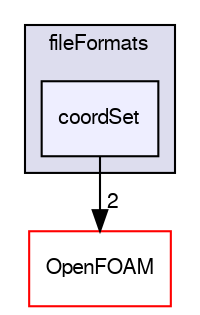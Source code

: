 digraph "src/fileFormats/coordSet" {
  bgcolor=transparent;
  compound=true
  node [ fontsize="10", fontname="FreeSans"];
  edge [ labelfontsize="10", labelfontname="FreeSans"];
  subgraph clusterdir_b05602f37bb521a7142c0a3e200b5f35 {
    graph [ bgcolor="#ddddee", pencolor="black", label="fileFormats" fontname="FreeSans", fontsize="10", URL="dir_b05602f37bb521a7142c0a3e200b5f35.html"]
  dir_388c909ee48a1d04b28f5bcb790268a1 [shape=box, label="coordSet", style="filled", fillcolor="#eeeeff", pencolor="black", URL="dir_388c909ee48a1d04b28f5bcb790268a1.html"];
  }
  dir_c5473ff19b20e6ec4dfe5c310b3778a8 [shape=box label="OpenFOAM" color="red" URL="dir_c5473ff19b20e6ec4dfe5c310b3778a8.html"];
  dir_388c909ee48a1d04b28f5bcb790268a1->dir_c5473ff19b20e6ec4dfe5c310b3778a8 [headlabel="2", labeldistance=1.5 headhref="dir_000715_001706.html"];
}
